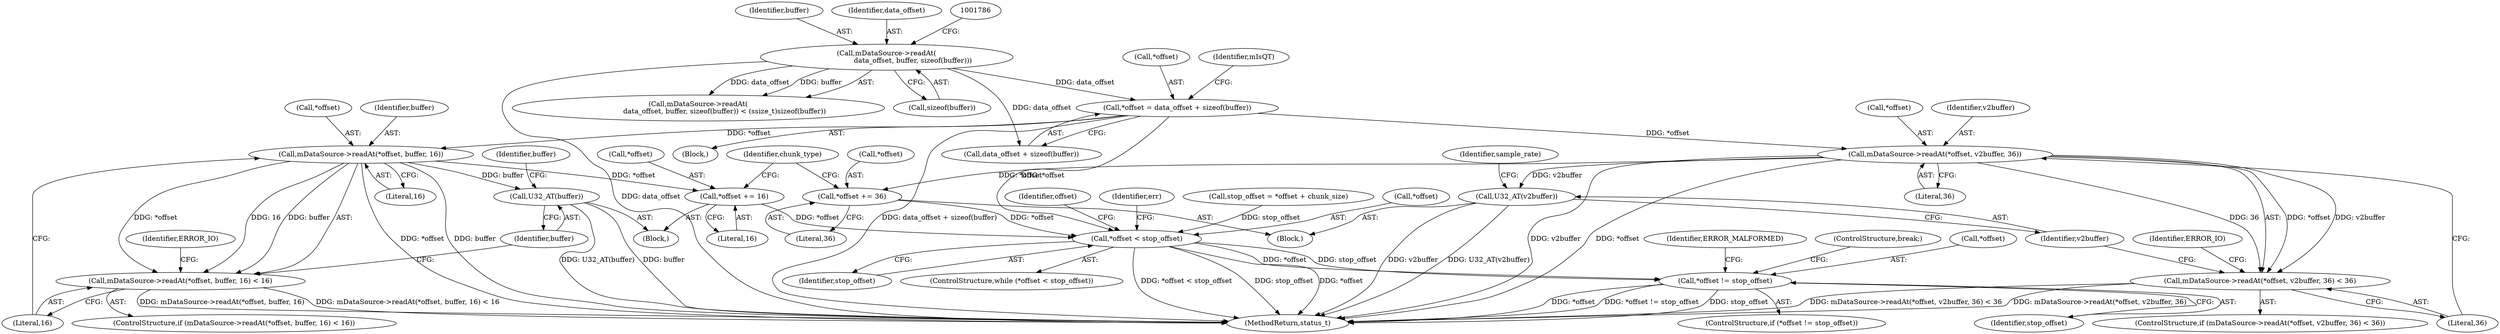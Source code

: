digraph "0_Android_8a3a2f6ea7defe1a81bb32b3c9f3537f84749b9d@API" {
"1001847" [label="(Call,*offset = data_offset + sizeof(buffer))"];
"1001780" [label="(Call,mDataSource->readAt(\n                        data_offset, buffer, sizeof(buffer)))"];
"1001872" [label="(Call,mDataSource->readAt(*offset, buffer, 16))"];
"1001871" [label="(Call,mDataSource->readAt(*offset, buffer, 16) < 16)"];
"1001881" [label="(Call,U32_AT(buffer))"];
"1001898" [label="(Call,*offset += 16)"];
"1002003" [label="(Call,*offset < stop_offset)"];
"1002024" [label="(Call,*offset != stop_offset)"];
"1001911" [label="(Call,mDataSource->readAt(*offset, v2buffer, 36))"];
"1001910" [label="(Call,mDataSource->readAt(*offset, v2buffer, 36) < 36)"];
"1001920" [label="(Call,U32_AT(v2buffer))"];
"1001967" [label="(Call,*offset += 36)"];
"1001872" [label="(Call,mDataSource->readAt(*offset, buffer, 16))"];
"1001973" [label="(Identifier,chunk_type)"];
"1001915" [label="(Literal,36)"];
"1002027" [label="(Identifier,stop_offset)"];
"1002010" [label="(Identifier,err)"];
"1001921" [label="(Identifier,v2buffer)"];
"1001920" [label="(Call,U32_AT(v2buffer))"];
"1001877" [label="(Literal,16)"];
"1001870" [label="(ControlStructure,if (mDataSource->readAt(*offset, buffer, 16) < 16))"];
"1001910" [label="(Call,mDataSource->readAt(*offset, v2buffer, 36) < 36)"];
"1001970" [label="(Literal,36)"];
"1002003" [label="(Call,*offset < stop_offset)"];
"1001847" [label="(Call,*offset = data_offset + sizeof(buffer))"];
"1001911" [label="(Call,mDataSource->readAt(*offset, v2buffer, 36))"];
"1001882" [label="(Identifier,buffer)"];
"1002006" [label="(Identifier,stop_offset)"];
"1001841" [label="(Call,stop_offset = *offset + chunk_size)"];
"1002023" [label="(ControlStructure,if (*offset != stop_offset))"];
"1001909" [label="(ControlStructure,if (mDataSource->readAt(*offset, v2buffer, 36) < 36))"];
"1001780" [label="(Call,mDataSource->readAt(\n                        data_offset, buffer, sizeof(buffer)))"];
"1001899" [label="(Call,*offset)"];
"1001912" [label="(Call,*offset)"];
"1002025" [label="(Call,*offset)"];
"1001923" [label="(Identifier,sample_rate)"];
"1001880" [label="(Identifier,ERROR_IO)"];
"1001919" [label="(Identifier,ERROR_IO)"];
"1002030" [label="(Identifier,ERROR_MALFORMED)"];
"1001901" [label="(Literal,16)"];
"1001782" [label="(Identifier,buffer)"];
"1003923" [label="(MethodReturn,status_t)"];
"1001907" [label="(Block,)"];
"1001873" [label="(Call,*offset)"];
"1001967" [label="(Call,*offset += 36)"];
"1001848" [label="(Call,*offset)"];
"1002031" [label="(ControlStructure,break;)"];
"1001779" [label="(Call,mDataSource->readAt(\n                        data_offset, buffer, sizeof(buffer)) < (ssize_t)sizeof(buffer))"];
"1001968" [label="(Call,*offset)"];
"1001886" [label="(Identifier,buffer)"];
"1001875" [label="(Identifier,buffer)"];
"1002002" [label="(ControlStructure,while (*offset < stop_offset))"];
"1001781" [label="(Identifier,data_offset)"];
"1001734" [label="(Block,)"];
"1002004" [label="(Call,*offset)"];
"1001850" [label="(Call,data_offset + sizeof(buffer))"];
"1001856" [label="(Identifier,mIsQT)"];
"1001869" [label="(Block,)"];
"1002024" [label="(Call,*offset != stop_offset)"];
"1001914" [label="(Identifier,v2buffer)"];
"1001881" [label="(Call,U32_AT(buffer))"];
"1001898" [label="(Call,*offset += 16)"];
"1002026" [label="(Identifier,offset)"];
"1001916" [label="(Literal,36)"];
"1001871" [label="(Call,mDataSource->readAt(*offset, buffer, 16) < 16)"];
"1001876" [label="(Literal,16)"];
"1001783" [label="(Call,sizeof(buffer))"];
"1001847" -> "1001734"  [label="AST: "];
"1001847" -> "1001850"  [label="CFG: "];
"1001848" -> "1001847"  [label="AST: "];
"1001850" -> "1001847"  [label="AST: "];
"1001856" -> "1001847"  [label="CFG: "];
"1001847" -> "1003923"  [label="DDG: data_offset + sizeof(buffer)"];
"1001780" -> "1001847"  [label="DDG: data_offset"];
"1001847" -> "1001872"  [label="DDG: *offset"];
"1001847" -> "1001911"  [label="DDG: *offset"];
"1001847" -> "1002003"  [label="DDG: *offset"];
"1001780" -> "1001779"  [label="AST: "];
"1001780" -> "1001783"  [label="CFG: "];
"1001781" -> "1001780"  [label="AST: "];
"1001782" -> "1001780"  [label="AST: "];
"1001783" -> "1001780"  [label="AST: "];
"1001786" -> "1001780"  [label="CFG: "];
"1001780" -> "1003923"  [label="DDG: data_offset"];
"1001780" -> "1001779"  [label="DDG: data_offset"];
"1001780" -> "1001779"  [label="DDG: buffer"];
"1001780" -> "1001850"  [label="DDG: data_offset"];
"1001872" -> "1001871"  [label="AST: "];
"1001872" -> "1001876"  [label="CFG: "];
"1001873" -> "1001872"  [label="AST: "];
"1001875" -> "1001872"  [label="AST: "];
"1001876" -> "1001872"  [label="AST: "];
"1001877" -> "1001872"  [label="CFG: "];
"1001872" -> "1003923"  [label="DDG: buffer"];
"1001872" -> "1003923"  [label="DDG: *offset"];
"1001872" -> "1001871"  [label="DDG: *offset"];
"1001872" -> "1001871"  [label="DDG: buffer"];
"1001872" -> "1001871"  [label="DDG: 16"];
"1001872" -> "1001881"  [label="DDG: buffer"];
"1001872" -> "1001898"  [label="DDG: *offset"];
"1001871" -> "1001870"  [label="AST: "];
"1001871" -> "1001877"  [label="CFG: "];
"1001877" -> "1001871"  [label="AST: "];
"1001880" -> "1001871"  [label="CFG: "];
"1001882" -> "1001871"  [label="CFG: "];
"1001871" -> "1003923"  [label="DDG: mDataSource->readAt(*offset, buffer, 16)"];
"1001871" -> "1003923"  [label="DDG: mDataSource->readAt(*offset, buffer, 16) < 16"];
"1001881" -> "1001869"  [label="AST: "];
"1001881" -> "1001882"  [label="CFG: "];
"1001882" -> "1001881"  [label="AST: "];
"1001886" -> "1001881"  [label="CFG: "];
"1001881" -> "1003923"  [label="DDG: buffer"];
"1001881" -> "1003923"  [label="DDG: U32_AT(buffer)"];
"1001898" -> "1001869"  [label="AST: "];
"1001898" -> "1001901"  [label="CFG: "];
"1001899" -> "1001898"  [label="AST: "];
"1001901" -> "1001898"  [label="AST: "];
"1001973" -> "1001898"  [label="CFG: "];
"1001898" -> "1002003"  [label="DDG: *offset"];
"1002003" -> "1002002"  [label="AST: "];
"1002003" -> "1002006"  [label="CFG: "];
"1002004" -> "1002003"  [label="AST: "];
"1002006" -> "1002003"  [label="AST: "];
"1002010" -> "1002003"  [label="CFG: "];
"1002026" -> "1002003"  [label="CFG: "];
"1002003" -> "1003923"  [label="DDG: stop_offset"];
"1002003" -> "1003923"  [label="DDG: *offset"];
"1002003" -> "1003923"  [label="DDG: *offset < stop_offset"];
"1001967" -> "1002003"  [label="DDG: *offset"];
"1001841" -> "1002003"  [label="DDG: stop_offset"];
"1002003" -> "1002024"  [label="DDG: *offset"];
"1002003" -> "1002024"  [label="DDG: stop_offset"];
"1002024" -> "1002023"  [label="AST: "];
"1002024" -> "1002027"  [label="CFG: "];
"1002025" -> "1002024"  [label="AST: "];
"1002027" -> "1002024"  [label="AST: "];
"1002030" -> "1002024"  [label="CFG: "];
"1002031" -> "1002024"  [label="CFG: "];
"1002024" -> "1003923"  [label="DDG: stop_offset"];
"1002024" -> "1003923"  [label="DDG: *offset"];
"1002024" -> "1003923"  [label="DDG: *offset != stop_offset"];
"1001911" -> "1001910"  [label="AST: "];
"1001911" -> "1001915"  [label="CFG: "];
"1001912" -> "1001911"  [label="AST: "];
"1001914" -> "1001911"  [label="AST: "];
"1001915" -> "1001911"  [label="AST: "];
"1001916" -> "1001911"  [label="CFG: "];
"1001911" -> "1003923"  [label="DDG: v2buffer"];
"1001911" -> "1003923"  [label="DDG: *offset"];
"1001911" -> "1001910"  [label="DDG: *offset"];
"1001911" -> "1001910"  [label="DDG: v2buffer"];
"1001911" -> "1001910"  [label="DDG: 36"];
"1001911" -> "1001920"  [label="DDG: v2buffer"];
"1001911" -> "1001967"  [label="DDG: *offset"];
"1001910" -> "1001909"  [label="AST: "];
"1001910" -> "1001916"  [label="CFG: "];
"1001916" -> "1001910"  [label="AST: "];
"1001919" -> "1001910"  [label="CFG: "];
"1001921" -> "1001910"  [label="CFG: "];
"1001910" -> "1003923"  [label="DDG: mDataSource->readAt(*offset, v2buffer, 36)"];
"1001910" -> "1003923"  [label="DDG: mDataSource->readAt(*offset, v2buffer, 36) < 36"];
"1001920" -> "1001907"  [label="AST: "];
"1001920" -> "1001921"  [label="CFG: "];
"1001921" -> "1001920"  [label="AST: "];
"1001923" -> "1001920"  [label="CFG: "];
"1001920" -> "1003923"  [label="DDG: v2buffer"];
"1001920" -> "1003923"  [label="DDG: U32_AT(v2buffer)"];
"1001967" -> "1001907"  [label="AST: "];
"1001967" -> "1001970"  [label="CFG: "];
"1001968" -> "1001967"  [label="AST: "];
"1001970" -> "1001967"  [label="AST: "];
"1001973" -> "1001967"  [label="CFG: "];
}

